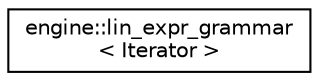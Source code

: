 digraph G
{
  edge [fontname="Helvetica",fontsize="10",labelfontname="Helvetica",labelfontsize="10"];
  node [fontname="Helvetica",fontsize="10",shape=record];
  rankdir="LR";
  Node1 [label="engine::lin_expr_grammar\l\< Iterator \>",height=0.2,width=0.4,color="black", fillcolor="white", style="filled",URL="$structengine_1_1lin__expr__grammar.html"];
}
